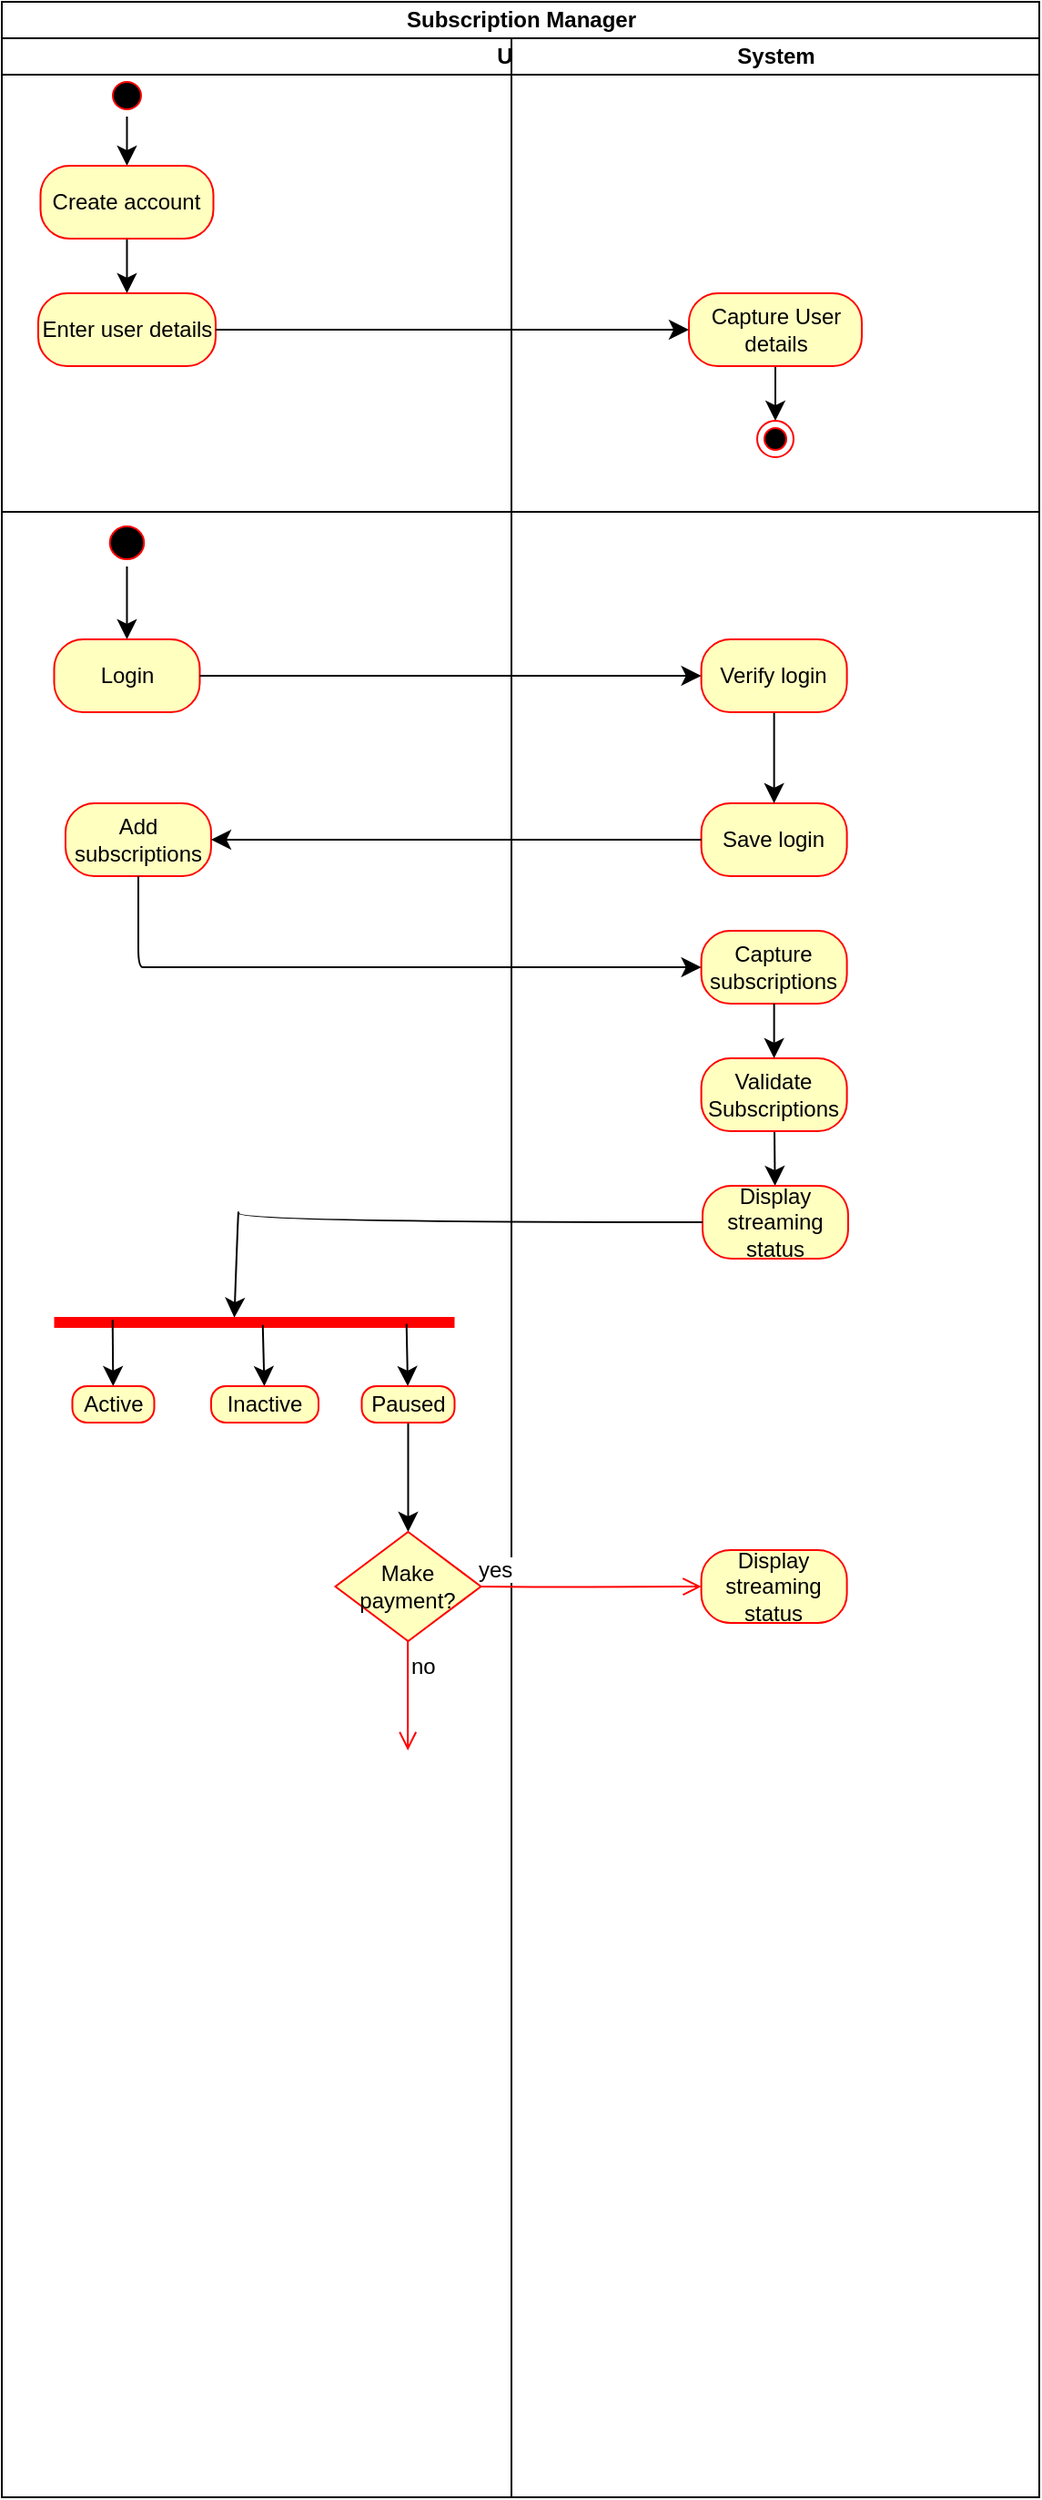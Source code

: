<mxfile version="28.1.0">
  <diagram name="Page-1" id="Hkj3TjsAmZG0iZ5bmY8q">
    <mxGraphModel dx="712" dy="371" grid="1" gridSize="10" guides="1" tooltips="1" connect="1" arrows="1" fold="1" page="1" pageScale="1" pageWidth="850" pageHeight="1100" math="0" shadow="0">
      <root>
        <mxCell id="0" />
        <mxCell id="1" parent="0" />
        <mxCell id="5FGsqwhX5kQpAKNLu387-1" value="Subscription Manager" style="swimlane;childLayout=stackLayout;resizeParent=1;resizeParentMax=0;startSize=20;html=1;movable=1;resizable=1;rotatable=1;deletable=1;editable=1;locked=0;connectable=1;" parent="1" vertex="1">
          <mxGeometry x="160" y="120" width="570" height="1370" as="geometry">
            <mxRectangle x="245.0" y="80" width="160" height="30" as="alternateBounds" />
          </mxGeometry>
        </mxCell>
        <mxCell id="5FGsqwhX5kQpAKNLu387-2" value="User" style="swimlane;startSize=20;html=1;" parent="5FGsqwhX5kQpAKNLu387-1" vertex="1">
          <mxGeometry y="20" width="570" height="1350" as="geometry">
            <mxRectangle y="20" width="40" height="460" as="alternateBounds" />
          </mxGeometry>
        </mxCell>
        <mxCell id="5FGsqwhX5kQpAKNLu387-8" style="edgeStyle=none;curved=1;rounded=0;orthogonalLoop=1;jettySize=auto;html=1;exitX=0.5;exitY=1;exitDx=0;exitDy=0;entryX=0.5;entryY=0;entryDx=0;entryDy=0;fontSize=12;startSize=8;endSize=8;movable=0;resizable=0;rotatable=0;deletable=0;editable=0;locked=1;connectable=0;" parent="5FGsqwhX5kQpAKNLu387-2" source="5FGsqwhX5kQpAKNLu387-6" target="5FGsqwhX5kQpAKNLu387-11" edge="1">
          <mxGeometry relative="1" as="geometry">
            <mxPoint x="60" y="70.0" as="targetPoint" />
          </mxGeometry>
        </mxCell>
        <mxCell id="5FGsqwhX5kQpAKNLu387-6" value="" style="ellipse;html=1;shape=startState;fillColor=#000000;strokeColor=#ff0000;movable=0;resizable=0;rotatable=0;deletable=0;editable=0;locked=1;connectable=0;" parent="5FGsqwhX5kQpAKNLu387-2" vertex="1">
          <mxGeometry x="57" y="20" width="23.5" height="23" as="geometry" />
        </mxCell>
        <mxCell id="5FGsqwhX5kQpAKNLu387-14" value="" style="edgeStyle=none;curved=1;rounded=0;orthogonalLoop=1;jettySize=auto;html=1;fontSize=12;startSize=8;endSize=8;movable=0;resizable=0;rotatable=0;deletable=0;editable=0;locked=1;connectable=0;" parent="5FGsqwhX5kQpAKNLu387-2" source="5FGsqwhX5kQpAKNLu387-11" target="5FGsqwhX5kQpAKNLu387-13" edge="1">
          <mxGeometry relative="1" as="geometry" />
        </mxCell>
        <mxCell id="5FGsqwhX5kQpAKNLu387-11" value="Create account" style="rounded=1;whiteSpace=wrap;html=1;arcSize=40;fontColor=#000000;fillColor=#ffffc0;strokeColor=#ff0000;movable=0;resizable=0;rotatable=0;deletable=0;editable=0;locked=1;connectable=0;" parent="5FGsqwhX5kQpAKNLu387-2" vertex="1">
          <mxGeometry x="21.25" y="70" width="95" height="40" as="geometry" />
        </mxCell>
        <mxCell id="5FGsqwhX5kQpAKNLu387-13" value="Enter user details" style="whiteSpace=wrap;html=1;fillColor=#ffffc0;strokeColor=#ff0000;fontColor=#000000;rounded=1;arcSize=40;movable=0;resizable=0;rotatable=0;deletable=0;editable=0;locked=1;connectable=0;" parent="5FGsqwhX5kQpAKNLu387-2" vertex="1">
          <mxGeometry x="20" y="140" width="97.5" height="40" as="geometry" />
        </mxCell>
        <mxCell id="5FGsqwhX5kQpAKNLu387-22" value="" style="line;strokeWidth=1;fillColor=none;align=left;verticalAlign=middle;spacingTop=-1;spacingLeft=3;spacingRight=3;rotatable=0;labelPosition=right;points=[];portConstraint=eastwest;strokeColor=inherit;" parent="5FGsqwhX5kQpAKNLu387-2" vertex="1">
          <mxGeometry y="256" width="290" height="8" as="geometry" />
        </mxCell>
        <mxCell id="5FGsqwhX5kQpAKNLu387-61" value="Add subscriptions" style="rounded=1;whiteSpace=wrap;html=1;arcSize=40;fontColor=#000000;fillColor=#ffffc0;strokeColor=#ff0000;movable=0;resizable=0;rotatable=0;deletable=0;editable=0;locked=1;connectable=0;" parent="5FGsqwhX5kQpAKNLu387-2" vertex="1">
          <mxGeometry x="35.0" y="420" width="80" height="40" as="geometry" />
        </mxCell>
        <mxCell id="5FGsqwhX5kQpAKNLu387-62" style="edgeStyle=none;curved=1;rounded=0;orthogonalLoop=1;jettySize=auto;html=1;fontSize=12;startSize=8;endSize=8;movable=0;resizable=0;rotatable=0;deletable=0;editable=0;locked=1;connectable=0;" parent="5FGsqwhX5kQpAKNLu387-2" source="5FGsqwhX5kQpAKNLu387-108" edge="1">
          <mxGeometry relative="1" as="geometry">
            <mxPoint x="68.0" y="410" as="sourcePoint" />
            <mxPoint x="69.0" y="350" as="targetPoint" />
          </mxGeometry>
        </mxCell>
        <mxCell id="5FGsqwhX5kQpAKNLu387-57" value="" style="ellipse;html=1;shape=startState;fillColor=#000000;strokeColor=#ff0000;movable=0;resizable=0;rotatable=0;deletable=0;editable=0;locked=1;connectable=0;" parent="5FGsqwhX5kQpAKNLu387-2" vertex="1">
          <mxGeometry x="55.37" y="264" width="26.75" height="26" as="geometry" />
        </mxCell>
        <mxCell id="5FGsqwhX5kQpAKNLu387-109" value="" style="edgeStyle=none;curved=1;rounded=0;orthogonalLoop=1;jettySize=auto;html=1;fontSize=12;startSize=8;endSize=8;movable=0;resizable=0;rotatable=0;deletable=0;editable=0;locked=1;connectable=0;" parent="5FGsqwhX5kQpAKNLu387-2" source="5FGsqwhX5kQpAKNLu387-57" target="5FGsqwhX5kQpAKNLu387-108" edge="1">
          <mxGeometry relative="1" as="geometry">
            <mxPoint x="309.0" y="430" as="sourcePoint" />
            <mxPoint x="309" y="490" as="targetPoint" />
          </mxGeometry>
        </mxCell>
        <mxCell id="5FGsqwhX5kQpAKNLu387-108" value="Login" style="rounded=1;whiteSpace=wrap;html=1;arcSize=40;fontColor=#000000;fillColor=#ffffc0;strokeColor=#ff0000;movable=0;resizable=0;rotatable=0;deletable=0;editable=0;locked=1;connectable=0;" parent="5FGsqwhX5kQpAKNLu387-2" vertex="1">
          <mxGeometry x="28.75" y="330" width="80" height="40" as="geometry" />
        </mxCell>
        <mxCell id="5FGsqwhX5kQpAKNLu387-130" style="edgeStyle=none;curved=1;rounded=0;orthogonalLoop=1;jettySize=auto;html=1;fontSize=12;startSize=8;endSize=8;movable=0;resizable=0;rotatable=0;deletable=0;editable=0;locked=1;connectable=0;" parent="5FGsqwhX5kQpAKNLu387-2" edge="1">
          <mxGeometry relative="1" as="geometry">
            <mxPoint x="116.25" y="740" as="sourcePoint" />
            <mxPoint x="116.25" y="740" as="targetPoint" />
          </mxGeometry>
        </mxCell>
        <mxCell id="ARopBcrdUj9PY51G81K_-3" value="" style="shape=line;html=1;strokeWidth=6;strokeColor=#ff0000;" vertex="1" parent="5FGsqwhX5kQpAKNLu387-2">
          <mxGeometry x="28.75" y="700" width="220" height="10" as="geometry" />
        </mxCell>
        <mxCell id="ARopBcrdUj9PY51G81K_-21" value="" style="edgeStyle=none;curved=1;rounded=0;orthogonalLoop=1;jettySize=auto;html=1;exitX=0.88;exitY=0.58;exitDx=0;exitDy=0;exitPerimeter=0;fontSize=12;startSize=8;endSize=8;movable=0;resizable=0;rotatable=0;deletable=0;editable=0;locked=1;connectable=0;" edge="1" parent="5FGsqwhX5kQpAKNLu387-2" source="ARopBcrdUj9PY51G81K_-3" target="ARopBcrdUj9PY51G81K_-20">
          <mxGeometry relative="1" as="geometry">
            <mxPoint x="347.326" y="880" as="targetPoint" />
            <mxPoint x="348.0" y="845" as="sourcePoint" />
            <Array as="points" />
          </mxGeometry>
        </mxCell>
        <mxCell id="ARopBcrdUj9PY51G81K_-81" style="edgeStyle=none;curved=1;rounded=0;orthogonalLoop=1;jettySize=auto;html=1;entryX=0.5;entryY=0;entryDx=0;entryDy=0;fontSize=12;startSize=8;endSize=8;" edge="1" parent="5FGsqwhX5kQpAKNLu387-2" source="ARopBcrdUj9PY51G81K_-20" target="ARopBcrdUj9PY51G81K_-78">
          <mxGeometry relative="1" as="geometry" />
        </mxCell>
        <mxCell id="ARopBcrdUj9PY51G81K_-20" value="Paused" style="rounded=1;whiteSpace=wrap;html=1;arcSize=40;fontColor=#000000;fillColor=#ffffc0;strokeColor=#ff0000;movable=0;resizable=0;rotatable=0;deletable=0;editable=0;locked=1;connectable=0;" vertex="1" parent="5FGsqwhX5kQpAKNLu387-2">
          <mxGeometry x="197.75" y="740" width="51" height="20" as="geometry" />
        </mxCell>
        <mxCell id="ARopBcrdUj9PY51G81K_-32" value="" style="edgeStyle=none;curved=1;rounded=0;orthogonalLoop=1;jettySize=auto;html=1;exitX=0.521;exitY=0.641;exitDx=0;exitDy=0;exitPerimeter=0;fontSize=12;startSize=8;endSize=8;movable=0;resizable=0;rotatable=0;deletable=0;editable=0;locked=1;connectable=0;" edge="1" parent="5FGsqwhX5kQpAKNLu387-2" source="ARopBcrdUj9PY51G81K_-3" target="ARopBcrdUj9PY51G81K_-31">
          <mxGeometry relative="1" as="geometry">
            <mxPoint x="271" y="880" as="targetPoint" />
            <mxPoint x="271" y="847" as="sourcePoint" />
          </mxGeometry>
        </mxCell>
        <mxCell id="ARopBcrdUj9PY51G81K_-31" value="Inactive" style="rounded=1;whiteSpace=wrap;html=1;arcSize=40;fontColor=#000000;fillColor=#ffffc0;strokeColor=#ff0000;movable=0;resizable=0;rotatable=0;deletable=0;editable=0;locked=1;connectable=0;" vertex="1" parent="5FGsqwhX5kQpAKNLu387-2">
          <mxGeometry x="115" y="740" width="59" height="20" as="geometry" />
        </mxCell>
        <mxCell id="5FGsqwhX5kQpAKNLu387-3" value="System" style="swimlane;startSize=20;html=1;movable=1;resizable=1;rotatable=1;deletable=1;editable=1;locked=0;connectable=1;" parent="5FGsqwhX5kQpAKNLu387-2" vertex="1">
          <mxGeometry x="280" width="290" height="1350" as="geometry" />
        </mxCell>
        <mxCell id="5FGsqwhX5kQpAKNLu387-19" value="" style="edgeStyle=none;curved=1;rounded=0;orthogonalLoop=1;jettySize=auto;html=1;fontSize=12;startSize=8;endSize=8;entryX=0.5;entryY=0;entryDx=0;entryDy=0;movable=0;resizable=0;rotatable=0;deletable=0;editable=0;locked=1;connectable=0;" parent="5FGsqwhX5kQpAKNLu387-3" source="5FGsqwhX5kQpAKNLu387-16" target="5FGsqwhX5kQpAKNLu387-20" edge="1">
          <mxGeometry relative="1" as="geometry">
            <mxPoint x="152.504" y="210" as="targetPoint" />
          </mxGeometry>
        </mxCell>
        <mxCell id="5FGsqwhX5kQpAKNLu387-16" value="Capture User details" style="whiteSpace=wrap;html=1;fillColor=#ffffc0;strokeColor=#ff0000;fontColor=#000000;rounded=1;arcSize=40;movable=0;resizable=0;rotatable=0;deletable=0;editable=0;locked=1;connectable=0;" parent="5FGsqwhX5kQpAKNLu387-3" vertex="1">
          <mxGeometry x="97.5" y="140" width="95" height="40" as="geometry" />
        </mxCell>
        <mxCell id="5FGsqwhX5kQpAKNLu387-20" value="" style="ellipse;html=1;shape=endState;fillColor=#000000;strokeColor=#ff0000;movable=0;resizable=0;rotatable=0;deletable=0;editable=0;locked=1;connectable=0;" parent="5FGsqwhX5kQpAKNLu387-3" vertex="1">
          <mxGeometry x="135" y="210" width="20" height="20" as="geometry" />
        </mxCell>
        <mxCell id="5FGsqwhX5kQpAKNLu387-63" value="Save login" style="rounded=1;whiteSpace=wrap;html=1;arcSize=40;fontColor=#000000;fillColor=#ffffc0;strokeColor=#ff0000;movable=0;resizable=0;rotatable=0;deletable=0;editable=0;locked=1;connectable=0;" parent="5FGsqwhX5kQpAKNLu387-3" vertex="1">
          <mxGeometry x="104.31" y="420" width="80" height="40" as="geometry" />
        </mxCell>
        <mxCell id="5FGsqwhX5kQpAKNLu387-65" value="Capture subscriptions" style="rounded=1;whiteSpace=wrap;html=1;arcSize=40;fontColor=#000000;fillColor=#ffffc0;strokeColor=#ff0000;movable=0;resizable=0;rotatable=0;deletable=0;editable=0;locked=1;connectable=0;" parent="5FGsqwhX5kQpAKNLu387-3" vertex="1">
          <mxGeometry x="104.31" y="490" width="80" height="40" as="geometry" />
        </mxCell>
        <mxCell id="5FGsqwhX5kQpAKNLu387-112" style="edgeStyle=none;curved=1;rounded=0;orthogonalLoop=1;jettySize=auto;html=1;entryX=0.5;entryY=0;entryDx=0;entryDy=0;fontSize=12;startSize=8;endSize=8;movable=0;resizable=0;rotatable=0;deletable=0;editable=0;locked=1;connectable=0;" parent="5FGsqwhX5kQpAKNLu387-3" source="5FGsqwhX5kQpAKNLu387-110" target="5FGsqwhX5kQpAKNLu387-63" edge="1">
          <mxGeometry relative="1" as="geometry" />
        </mxCell>
        <mxCell id="5FGsqwhX5kQpAKNLu387-110" value="Verify login" style="rounded=1;whiteSpace=wrap;html=1;arcSize=40;fontColor=#000000;fillColor=#ffffc0;strokeColor=#ff0000;movable=0;resizable=0;rotatable=0;deletable=0;editable=0;locked=1;connectable=0;" parent="5FGsqwhX5kQpAKNLu387-3" vertex="1">
          <mxGeometry x="104.31" y="330" width="80" height="40" as="geometry" />
        </mxCell>
        <mxCell id="5FGsqwhX5kQpAKNLu387-134" value="" style="edgeStyle=none;curved=1;rounded=0;orthogonalLoop=1;jettySize=auto;html=1;fontSize=12;startSize=8;endSize=8;movable=0;resizable=0;rotatable=0;deletable=0;editable=0;locked=1;connectable=0;" parent="5FGsqwhX5kQpAKNLu387-3" source="5FGsqwhX5kQpAKNLu387-120" target="5FGsqwhX5kQpAKNLu387-133" edge="1">
          <mxGeometry relative="1" as="geometry" />
        </mxCell>
        <mxCell id="5FGsqwhX5kQpAKNLu387-120" value="Validate Subscriptions" style="rounded=1;whiteSpace=wrap;html=1;arcSize=40;fontColor=#000000;fillColor=#ffffc0;strokeColor=#ff0000;movable=0;resizable=0;rotatable=0;deletable=0;editable=0;locked=1;connectable=0;" parent="5FGsqwhX5kQpAKNLu387-3" vertex="1">
          <mxGeometry x="104.31" y="560" width="80" height="40" as="geometry" />
        </mxCell>
        <mxCell id="5FGsqwhX5kQpAKNLu387-121" value="" style="edgeStyle=none;curved=1;rounded=0;orthogonalLoop=1;jettySize=auto;html=1;fontSize=12;startSize=8;endSize=8;movable=0;resizable=0;rotatable=0;deletable=0;editable=0;locked=1;connectable=0;" parent="5FGsqwhX5kQpAKNLu387-3" source="5FGsqwhX5kQpAKNLu387-65" target="5FGsqwhX5kQpAKNLu387-120" edge="1">
          <mxGeometry relative="1" as="geometry">
            <mxPoint x="534.0" y="670" as="sourcePoint" />
            <mxPoint x="534.0" y="760" as="targetPoint" />
          </mxGeometry>
        </mxCell>
        <mxCell id="5FGsqwhX5kQpAKNLu387-133" value="Display streaming status" style="rounded=1;whiteSpace=wrap;html=1;arcSize=40;fontColor=#000000;fillColor=#ffffc0;strokeColor=#ff0000;movable=1;resizable=1;rotatable=1;deletable=1;editable=1;locked=0;connectable=1;" parent="5FGsqwhX5kQpAKNLu387-3" vertex="1">
          <mxGeometry x="105.0" y="630" width="80" height="40" as="geometry" />
        </mxCell>
        <mxCell id="ARopBcrdUj9PY51G81K_-76" value="" style="line;strokeWidth=1;fillColor=none;align=left;verticalAlign=middle;spacingTop=-1;spacingLeft=3;spacingRight=3;rotatable=0;labelPosition=right;points=[];portConstraint=eastwest;strokeColor=inherit;" vertex="1" parent="5FGsqwhX5kQpAKNLu387-3">
          <mxGeometry y="250" width="290" height="20" as="geometry" />
        </mxCell>
        <mxCell id="ARopBcrdUj9PY51G81K_-79" value="yes" style="edgeStyle=orthogonalEdgeStyle;html=1;align=left;verticalAlign=bottom;endArrow=open;endSize=8;strokeColor=#ff0000;rounded=0;fontSize=12;curved=1;entryX=0;entryY=0.5;entryDx=0;entryDy=0;" edge="1" parent="5FGsqwhX5kQpAKNLu387-3" target="ARopBcrdUj9PY51G81K_-85">
          <mxGeometry x="-1" relative="1" as="geometry">
            <mxPoint x="79" y="850" as="targetPoint" />
            <mxPoint x="-20" y="850" as="sourcePoint" />
          </mxGeometry>
        </mxCell>
        <mxCell id="ARopBcrdUj9PY51G81K_-85" value="Display streaming status" style="rounded=1;whiteSpace=wrap;html=1;arcSize=40;fontColor=#000000;fillColor=#ffffc0;strokeColor=#ff0000;movable=1;resizable=1;rotatable=1;deletable=1;editable=1;locked=0;connectable=1;" vertex="1" parent="5FGsqwhX5kQpAKNLu387-3">
          <mxGeometry x="104.31" y="830" width="80" height="40" as="geometry" />
        </mxCell>
        <mxCell id="5FGsqwhX5kQpAKNLu387-17" value="" style="edgeStyle=none;curved=1;rounded=0;orthogonalLoop=1;jettySize=auto;html=1;fontSize=12;startSize=8;endSize=8;movable=0;resizable=0;rotatable=0;deletable=0;editable=0;locked=1;connectable=0;" parent="5FGsqwhX5kQpAKNLu387-2" source="5FGsqwhX5kQpAKNLu387-13" target="5FGsqwhX5kQpAKNLu387-16" edge="1">
          <mxGeometry relative="1" as="geometry" />
        </mxCell>
        <mxCell id="5FGsqwhX5kQpAKNLu387-113" style="edgeStyle=none;curved=1;rounded=0;orthogonalLoop=1;jettySize=auto;html=1;entryX=1;entryY=0.5;entryDx=0;entryDy=0;fontSize=12;startSize=8;endSize=8;movable=0;resizable=0;rotatable=0;deletable=0;editable=0;locked=1;connectable=0;" parent="5FGsqwhX5kQpAKNLu387-2" source="5FGsqwhX5kQpAKNLu387-63" target="5FGsqwhX5kQpAKNLu387-61" edge="1">
          <mxGeometry relative="1" as="geometry" />
        </mxCell>
        <mxCell id="5FGsqwhX5kQpAKNLu387-64" value="" style="edgeStyle=none;curved=1;rounded=0;orthogonalLoop=1;jettySize=auto;html=1;fontSize=12;startSize=8;endSize=8;exitX=0.5;exitY=1;exitDx=0;exitDy=0;entryX=0;entryY=0.5;entryDx=0;entryDy=0;movable=0;resizable=0;rotatable=0;deletable=0;editable=0;locked=1;connectable=0;" parent="5FGsqwhX5kQpAKNLu387-2" source="5FGsqwhX5kQpAKNLu387-61" target="5FGsqwhX5kQpAKNLu387-65" edge="1">
          <mxGeometry relative="1" as="geometry">
            <mxPoint x="80.0" y="480" as="sourcePoint" />
            <mxPoint x="164.43" y="480" as="targetPoint" />
            <Array as="points">
              <mxPoint x="75.0" y="490" />
              <mxPoint x="75.0" y="510" />
              <mxPoint x="80.0" y="510" />
              <mxPoint x="120.0" y="510" />
            </Array>
          </mxGeometry>
        </mxCell>
        <mxCell id="5FGsqwhX5kQpAKNLu387-111" value="" style="edgeStyle=none;curved=1;rounded=0;orthogonalLoop=1;jettySize=auto;html=1;fontSize=12;startSize=8;endSize=8;movable=0;resizable=0;rotatable=0;deletable=0;editable=0;locked=1;connectable=0;" parent="5FGsqwhX5kQpAKNLu387-2" source="5FGsqwhX5kQpAKNLu387-108" target="5FGsqwhX5kQpAKNLu387-110" edge="1">
          <mxGeometry relative="1" as="geometry" />
        </mxCell>
        <mxCell id="ARopBcrdUj9PY51G81K_-5" style="edgeStyle=none;curved=1;rounded=0;orthogonalLoop=1;jettySize=auto;html=1;exitX=0;exitY=0.5;exitDx=0;exitDy=0;fontSize=12;startSize=8;endSize=8;entryX=0.45;entryY=0.239;entryDx=0;entryDy=0;entryPerimeter=0;movable=0;resizable=0;rotatable=0;deletable=0;editable=0;locked=1;connectable=0;" edge="1" parent="5FGsqwhX5kQpAKNLu387-2" source="5FGsqwhX5kQpAKNLu387-133" target="ARopBcrdUj9PY51G81K_-3">
          <mxGeometry relative="1" as="geometry">
            <mxPoint x="120" y="700" as="targetPoint" />
            <Array as="points">
              <mxPoint x="130" y="650" />
              <mxPoint x="130" y="640" />
            </Array>
          </mxGeometry>
        </mxCell>
        <mxCell id="ARopBcrdUj9PY51G81K_-77" value="" style="edgeStyle=none;curved=1;rounded=0;orthogonalLoop=1;jettySize=auto;html=1;exitX=0.146;exitY=0.368;exitDx=0;exitDy=0;exitPerimeter=0;fontSize=12;startSize=8;endSize=8;movable=0;resizable=0;rotatable=0;deletable=0;editable=0;locked=1;connectable=0;" edge="1" parent="5FGsqwhX5kQpAKNLu387-2" source="ARopBcrdUj9PY51G81K_-3" target="ARopBcrdUj9PY51G81K_-19">
          <mxGeometry relative="1" as="geometry">
            <mxPoint x="224" y="880" as="targetPoint" />
            <mxPoint x="224" y="843" as="sourcePoint" />
            <Array as="points" />
          </mxGeometry>
        </mxCell>
        <mxCell id="ARopBcrdUj9PY51G81K_-19" value="Active" style="rounded=1;whiteSpace=wrap;html=1;arcSize=40;fontColor=#000000;fillColor=#ffffc0;strokeColor=#ff0000;" vertex="1" parent="5FGsqwhX5kQpAKNLu387-2">
          <mxGeometry x="38.75" y="740" width="45" height="20" as="geometry" />
        </mxCell>
        <mxCell id="ARopBcrdUj9PY51G81K_-78" value="Make payment?" style="rhombus;whiteSpace=wrap;html=1;fontColor=#000000;fillColor=#ffffc0;strokeColor=#ff0000;" vertex="1" parent="5FGsqwhX5kQpAKNLu387-2">
          <mxGeometry x="183.25" y="820" width="80" height="60" as="geometry" />
        </mxCell>
        <mxCell id="ARopBcrdUj9PY51G81K_-80" value="no" style="edgeStyle=orthogonalEdgeStyle;html=1;align=left;verticalAlign=top;endArrow=open;endSize=8;strokeColor=#ff0000;rounded=0;fontSize=12;curved=1;" edge="1" parent="5FGsqwhX5kQpAKNLu387-2">
          <mxGeometry x="-1" relative="1" as="geometry">
            <mxPoint x="223.08" y="940" as="targetPoint" />
            <mxPoint x="223.08" y="880" as="sourcePoint" />
            <Array as="points">
              <mxPoint x="223.22" y="910" />
              <mxPoint x="223.22" y="910" />
            </Array>
          </mxGeometry>
        </mxCell>
      </root>
    </mxGraphModel>
  </diagram>
</mxfile>
